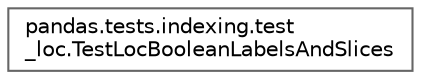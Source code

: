 digraph "Graphical Class Hierarchy"
{
 // LATEX_PDF_SIZE
  bgcolor="transparent";
  edge [fontname=Helvetica,fontsize=10,labelfontname=Helvetica,labelfontsize=10];
  node [fontname=Helvetica,fontsize=10,shape=box,height=0.2,width=0.4];
  rankdir="LR";
  Node0 [id="Node000000",label="pandas.tests.indexing.test\l_loc.TestLocBooleanLabelsAndSlices",height=0.2,width=0.4,color="grey40", fillcolor="white", style="filled",URL="$d7/d10/classpandas_1_1tests_1_1indexing_1_1test__loc_1_1TestLocBooleanLabelsAndSlices.html",tooltip=" "];
}
